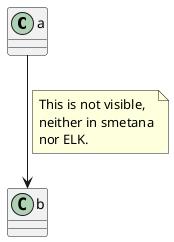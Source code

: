 {
  "sha1": "gldo50j05wbdwenohfcimko1xwmoqvl",
  "insertion": {
    "when": "2024-06-01T09:03:07.984Z",
    "url": "https://github.com/plantuml/plantuml/issues/1332",
    "user": "plantuml@gmail.com"
  }
}
@startuml

a --> b
note on link
This is not visible,
neither in smetana
nor ELK.
end note

@enduml
